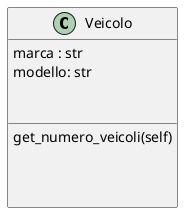@startuml d

class Veicolo {
    marca : str
    modello: str


    __
    get_numero_veicoli(self)



}


@enduml